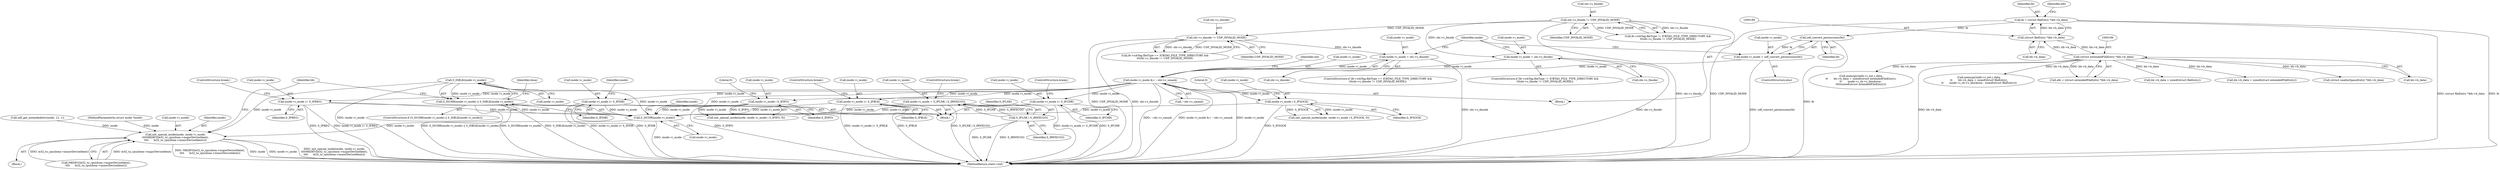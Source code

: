 digraph "0_linux_c03aa9f6e1f938618e6db2e23afef0574efeeb65@pointer" {
"1001109" [label="(Call,S_ISBLK(inode->i_mode))"];
"1001105" [label="(Call,S_ISCHR(inode->i_mode))"];
"1001011" [label="(Call,inode->i_mode |= S_IFREG)"];
"1000678" [label="(Call,inode->i_mode &= ~sbi->s_umask)"];
"1000642" [label="(Call,inode->i_mode = sbi->s_fmode)"];
"1000637" [label="(Call,sbi->s_fmode != UDF_INVALID_MODE)"];
"1000664" [label="(Call,inode->i_mode = sbi->s_dmode)"];
"1000659" [label="(Call,sbi->s_dmode != UDF_INVALID_MODE)"];
"1000672" [label="(Call,inode->i_mode = udf_convert_permissions(fe))"];
"1000676" [label="(Call,udf_convert_permissions(fe))"];
"1000186" [label="(Call,fe = (struct fileEntry *)bh->b_data)"];
"1000188" [label="(Call,(struct fileEntry *)bh->b_data)"];
"1000195" [label="(Call,(struct extendedFileEntry *)bh->b_data)"];
"1000964" [label="(Call,inode->i_mode |= S_IFDIR)"];
"1001034" [label="(Call,inode->i_mode | S_IFIFO)"];
"1001018" [label="(Call,inode->i_mode |= S_IFBLK)"];
"1001066" [label="(Call,inode->i_mode = S_IFLNK | S_IRWXUGO)"];
"1001070" [label="(Call,S_IFLNK | S_IRWXUGO)"];
"1001025" [label="(Call,inode->i_mode |= S_IFCHR)"];
"1001044" [label="(Call,inode->i_mode | S_IFSOCK)"];
"1001104" [label="(Call,S_ISCHR(inode->i_mode) || S_ISBLK(inode->i_mode))"];
"1001126" [label="(Call,init_special_inode(inode, inode->i_mode,\n\t\t\t\tMKDEV(le32_to_cpu(dsea->majorDeviceIdent),\n\t\t\t\t      le32_to_cpu(dsea->minorDeviceIdent))))"];
"1000660" [label="(Call,sbi->s_dmode)"];
"1001067" [label="(Call,inode->i_mode)"];
"1000965" [label="(Call,inode->i_mode)"];
"1000466" [label="(Call,memcpy(iinfo->i_ext.i_data,\n\t\t       bh->b_data + sizeof(struct fileEntry),\n\t\t       inode->i_sb->s_blocksize - sizeof(struct fileEntry)))"];
"1000646" [label="(Call,sbi->s_fmode)"];
"1001035" [label="(Call,inode->i_mode)"];
"1000105" [label="(Block,)"];
"1000970" [label="(Identifier,inode)"];
"1000678" [label="(Call,inode->i_mode &= ~sbi->s_umask)"];
"1001011" [label="(Call,inode->i_mode |= S_IFREG)"];
"1000659" [label="(Call,sbi->s_dmode != UDF_INVALID_MODE)"];
"1000677" [label="(Identifier,fe)"];
"1001049" [label="(Literal,0)"];
"1001023" [label="(ControlStructure,break;)"];
"1000664" [label="(Call,inode->i_mode = sbi->s_dmode)"];
"1001022" [label="(Identifier,S_IFBLK)"];
"1001045" [label="(Call,inode->i_mode)"];
"1000643" [label="(Call,inode->i_mode)"];
"1001109" [label="(Call,S_ISBLK(inode->i_mode))"];
"1000195" [label="(Call,(struct extendedFileEntry *)bh->b_data)"];
"1001012" [label="(Call,inode->i_mode)"];
"1001105" [label="(Call,S_ISCHR(inode->i_mode))"];
"1001125" [label="(Block,)"];
"1000663" [label="(Identifier,UDF_INVALID_MODE)"];
"1000193" [label="(Call,efe = (struct extendedFileEntry *)bh->b_data)"];
"1001019" [label="(Call,inode->i_mode)"];
"1001066" [label="(Call,inode->i_mode = S_IFLNK | S_IRWXUGO)"];
"1001119" [label="(Call,udf_get_extendedattr(inode, 12, 1))"];
"1001038" [label="(Identifier,S_IFIFO)"];
"1001015" [label="(Identifier,S_IFREG)"];
"1001018" [label="(Call,inode->i_mode |= S_IFBLK)"];
"1001032" [label="(Call,init_special_inode(inode, inode->i_mode | S_IFIFO, 0))"];
"1000637" [label="(Call,sbi->s_fmode != UDF_INVALID_MODE)"];
"1001016" [label="(ControlStructure,break;)"];
"1001030" [label="(ControlStructure,break;)"];
"1000186" [label="(Call,fe = (struct fileEntry *)bh->b_data)"];
"1000641" [label="(Identifier,UDF_INVALID_MODE)"];
"1001131" [label="(Call,MKDEV(le32_to_cpu(dsea->majorDeviceIdent),\n\t\t\t\t      le32_to_cpu(dsea->minorDeviceIdent)))"];
"1001071" [label="(Identifier,S_IFLNK)"];
"1001116" [label="(Identifier,dsea)"];
"1000671" [label="(ControlStructure,else)"];
"1000472" [label="(Call,bh->b_data + sizeof(struct fileEntry))"];
"1001034" [label="(Call,inode->i_mode | S_IFIFO)"];
"1000416" [label="(Call,bh->b_data + sizeof(struct extendedFileEntry))"];
"1000673" [label="(Call,inode->i_mode)"];
"1000513" [label="(Call,(struct unallocSpaceEntry *)bh->b_data)"];
"1000197" [label="(Call,bh->b_data)"];
"1000665" [label="(Call,inode->i_mode)"];
"1000194" [label="(Identifier,efe)"];
"1001026" [label="(Call,inode->i_mode)"];
"1000682" [label="(Call,~sbi->s_umask)"];
"1000642" [label="(Call,inode->i_mode = sbi->s_fmode)"];
"1000688" [label="(Identifier,sbi)"];
"1001042" [label="(Call,init_special_inode(inode, inode->i_mode | S_IFSOCK, 0))"];
"1000968" [label="(Identifier,S_IFDIR)"];
"1001111" [label="(Identifier,inode)"];
"1000629" [label="(Call,fe->icbTag.fileType != ICBTAG_FILE_TYPE_DIRECTORY &&\n\t\t\tsbi->s_fmode != UDF_INVALID_MODE)"];
"1001127" [label="(Identifier,inode)"];
"1001106" [label="(Call,inode->i_mode)"];
"1001048" [label="(Identifier,S_IFSOCK)"];
"1000964" [label="(Call,inode->i_mode |= S_IFDIR)"];
"1000638" [label="(Call,sbi->s_fmode)"];
"1000187" [label="(Identifier,fe)"];
"1001110" [label="(Call,inode->i_mode)"];
"1000190" [label="(Call,bh->b_data)"];
"1000628" [label="(ControlStructure,if (fe->icbTag.fileType != ICBTAG_FILE_TYPE_DIRECTORY &&\n\t\t\tsbi->s_fmode != UDF_INVALID_MODE))"];
"1000672" [label="(Call,inode->i_mode = udf_convert_permissions(fe))"];
"1000650" [label="(ControlStructure,if (fe->icbTag.fileType == ICBTAG_FILE_TYPE_DIRECTORY &&\n\t\t\tsbi->s_dmode != UDF_INVALID_MODE))"];
"1000651" [label="(Call,fe->icbTag.fileType == ICBTAG_FILE_TYPE_DIRECTORY &&\n\t\t\tsbi->s_dmode != UDF_INVALID_MODE)"];
"1000680" [label="(Identifier,inode)"];
"1000676" [label="(Call,udf_convert_permissions(fe))"];
"1001145" [label="(MethodReturn,static void)"];
"1001039" [label="(Literal,0)"];
"1001073" [label="(ControlStructure,break;)"];
"1000668" [label="(Call,sbi->s_dmode)"];
"1001044" [label="(Call,inode->i_mode | S_IFSOCK)"];
"1001025" [label="(Call,inode->i_mode |= S_IFCHR)"];
"1001144" [label="(Identifier,bh)"];
"1000104" [label="(MethodParameterIn,struct inode *inode)"];
"1001104" [label="(Call,S_ISCHR(inode->i_mode) || S_ISBLK(inode->i_mode))"];
"1000410" [label="(Call,memcpy(iinfo->i_ext.i_data,\n\t\t       bh->b_data + sizeof(struct extendedFileEntry),\n\t\t       inode->i_sb->s_blocksize -\n\t\t\t\t\tsizeof(struct extendedFileEntry)))"];
"1001128" [label="(Call,inode->i_mode)"];
"1001126" [label="(Call,init_special_inode(inode, inode->i_mode,\n\t\t\t\tMKDEV(le32_to_cpu(dsea->majorDeviceIdent),\n\t\t\t\t      le32_to_cpu(dsea->minorDeviceIdent))))"];
"1000188" [label="(Call,(struct fileEntry *)bh->b_data)"];
"1001103" [label="(ControlStructure,if (S_ISCHR(inode->i_mode) || S_ISBLK(inode->i_mode)))"];
"1001029" [label="(Identifier,S_IFCHR)"];
"1000950" [label="(Block,)"];
"1001072" [label="(Identifier,S_IRWXUGO)"];
"1000679" [label="(Call,inode->i_mode)"];
"1001070" [label="(Call,S_IFLNK | S_IRWXUGO)"];
"1001109" -> "1001104"  [label="AST: "];
"1001109" -> "1001110"  [label="CFG: "];
"1001110" -> "1001109"  [label="AST: "];
"1001104" -> "1001109"  [label="CFG: "];
"1001109" -> "1001145"  [label="DDG: inode->i_mode"];
"1001109" -> "1001104"  [label="DDG: inode->i_mode"];
"1001105" -> "1001109"  [label="DDG: inode->i_mode"];
"1001109" -> "1001126"  [label="DDG: inode->i_mode"];
"1001105" -> "1001104"  [label="AST: "];
"1001105" -> "1001106"  [label="CFG: "];
"1001106" -> "1001105"  [label="AST: "];
"1001111" -> "1001105"  [label="CFG: "];
"1001104" -> "1001105"  [label="CFG: "];
"1001105" -> "1001145"  [label="DDG: inode->i_mode"];
"1001105" -> "1001104"  [label="DDG: inode->i_mode"];
"1001011" -> "1001105"  [label="DDG: inode->i_mode"];
"1000964" -> "1001105"  [label="DDG: inode->i_mode"];
"1000678" -> "1001105"  [label="DDG: inode->i_mode"];
"1001034" -> "1001105"  [label="DDG: inode->i_mode"];
"1001018" -> "1001105"  [label="DDG: inode->i_mode"];
"1001066" -> "1001105"  [label="DDG: inode->i_mode"];
"1001025" -> "1001105"  [label="DDG: inode->i_mode"];
"1001044" -> "1001105"  [label="DDG: inode->i_mode"];
"1001105" -> "1001126"  [label="DDG: inode->i_mode"];
"1001011" -> "1000950"  [label="AST: "];
"1001011" -> "1001015"  [label="CFG: "];
"1001012" -> "1001011"  [label="AST: "];
"1001015" -> "1001011"  [label="AST: "];
"1001016" -> "1001011"  [label="CFG: "];
"1001011" -> "1001145"  [label="DDG: S_IFREG"];
"1001011" -> "1001145"  [label="DDG: inode->i_mode |= S_IFREG"];
"1000678" -> "1001011"  [label="DDG: inode->i_mode"];
"1000678" -> "1000105"  [label="AST: "];
"1000678" -> "1000682"  [label="CFG: "];
"1000679" -> "1000678"  [label="AST: "];
"1000682" -> "1000678"  [label="AST: "];
"1000688" -> "1000678"  [label="CFG: "];
"1000678" -> "1001145"  [label="DDG: ~sbi->s_umask"];
"1000678" -> "1001145"  [label="DDG: inode->i_mode &= ~sbi->s_umask"];
"1000678" -> "1001145"  [label="DDG: inode->i_mode"];
"1000642" -> "1000678"  [label="DDG: inode->i_mode"];
"1000664" -> "1000678"  [label="DDG: inode->i_mode"];
"1000672" -> "1000678"  [label="DDG: inode->i_mode"];
"1000678" -> "1000964"  [label="DDG: inode->i_mode"];
"1000678" -> "1001018"  [label="DDG: inode->i_mode"];
"1000678" -> "1001025"  [label="DDG: inode->i_mode"];
"1000678" -> "1001034"  [label="DDG: inode->i_mode"];
"1000678" -> "1001044"  [label="DDG: inode->i_mode"];
"1000642" -> "1000628"  [label="AST: "];
"1000642" -> "1000646"  [label="CFG: "];
"1000643" -> "1000642"  [label="AST: "];
"1000646" -> "1000642"  [label="AST: "];
"1000680" -> "1000642"  [label="CFG: "];
"1000642" -> "1001145"  [label="DDG: sbi->s_fmode"];
"1000637" -> "1000642"  [label="DDG: sbi->s_fmode"];
"1000637" -> "1000629"  [label="AST: "];
"1000637" -> "1000641"  [label="CFG: "];
"1000638" -> "1000637"  [label="AST: "];
"1000641" -> "1000637"  [label="AST: "];
"1000629" -> "1000637"  [label="CFG: "];
"1000637" -> "1001145"  [label="DDG: sbi->s_fmode"];
"1000637" -> "1001145"  [label="DDG: UDF_INVALID_MODE"];
"1000637" -> "1000629"  [label="DDG: sbi->s_fmode"];
"1000637" -> "1000629"  [label="DDG: UDF_INVALID_MODE"];
"1000637" -> "1000659"  [label="DDG: UDF_INVALID_MODE"];
"1000664" -> "1000650"  [label="AST: "];
"1000664" -> "1000668"  [label="CFG: "];
"1000665" -> "1000664"  [label="AST: "];
"1000668" -> "1000664"  [label="AST: "];
"1000680" -> "1000664"  [label="CFG: "];
"1000664" -> "1001145"  [label="DDG: sbi->s_dmode"];
"1000659" -> "1000664"  [label="DDG: sbi->s_dmode"];
"1000659" -> "1000651"  [label="AST: "];
"1000659" -> "1000663"  [label="CFG: "];
"1000660" -> "1000659"  [label="AST: "];
"1000663" -> "1000659"  [label="AST: "];
"1000651" -> "1000659"  [label="CFG: "];
"1000659" -> "1001145"  [label="DDG: UDF_INVALID_MODE"];
"1000659" -> "1001145"  [label="DDG: sbi->s_dmode"];
"1000659" -> "1000651"  [label="DDG: sbi->s_dmode"];
"1000659" -> "1000651"  [label="DDG: UDF_INVALID_MODE"];
"1000672" -> "1000671"  [label="AST: "];
"1000672" -> "1000676"  [label="CFG: "];
"1000673" -> "1000672"  [label="AST: "];
"1000676" -> "1000672"  [label="AST: "];
"1000680" -> "1000672"  [label="CFG: "];
"1000672" -> "1001145"  [label="DDG: udf_convert_permissions(fe)"];
"1000676" -> "1000672"  [label="DDG: fe"];
"1000676" -> "1000677"  [label="CFG: "];
"1000677" -> "1000676"  [label="AST: "];
"1000676" -> "1001145"  [label="DDG: fe"];
"1000186" -> "1000676"  [label="DDG: fe"];
"1000186" -> "1000105"  [label="AST: "];
"1000186" -> "1000188"  [label="CFG: "];
"1000187" -> "1000186"  [label="AST: "];
"1000188" -> "1000186"  [label="AST: "];
"1000194" -> "1000186"  [label="CFG: "];
"1000186" -> "1001145"  [label="DDG: (struct fileEntry *)bh->b_data"];
"1000186" -> "1001145"  [label="DDG: fe"];
"1000188" -> "1000186"  [label="DDG: bh->b_data"];
"1000188" -> "1000190"  [label="CFG: "];
"1000189" -> "1000188"  [label="AST: "];
"1000190" -> "1000188"  [label="AST: "];
"1000195" -> "1000188"  [label="DDG: bh->b_data"];
"1000188" -> "1000195"  [label="DDG: bh->b_data"];
"1000195" -> "1000193"  [label="AST: "];
"1000195" -> "1000197"  [label="CFG: "];
"1000196" -> "1000195"  [label="AST: "];
"1000197" -> "1000195"  [label="AST: "];
"1000193" -> "1000195"  [label="CFG: "];
"1000195" -> "1001145"  [label="DDG: bh->b_data"];
"1000195" -> "1000193"  [label="DDG: bh->b_data"];
"1000195" -> "1000410"  [label="DDG: bh->b_data"];
"1000195" -> "1000416"  [label="DDG: bh->b_data"];
"1000195" -> "1000466"  [label="DDG: bh->b_data"];
"1000195" -> "1000472"  [label="DDG: bh->b_data"];
"1000195" -> "1000513"  [label="DDG: bh->b_data"];
"1000964" -> "1000950"  [label="AST: "];
"1000964" -> "1000968"  [label="CFG: "];
"1000965" -> "1000964"  [label="AST: "];
"1000968" -> "1000964"  [label="AST: "];
"1000970" -> "1000964"  [label="CFG: "];
"1000964" -> "1001145"  [label="DDG: inode->i_mode |= S_IFDIR"];
"1000964" -> "1001145"  [label="DDG: S_IFDIR"];
"1001034" -> "1001032"  [label="AST: "];
"1001034" -> "1001038"  [label="CFG: "];
"1001035" -> "1001034"  [label="AST: "];
"1001038" -> "1001034"  [label="AST: "];
"1001039" -> "1001034"  [label="CFG: "];
"1001034" -> "1001145"  [label="DDG: S_IFIFO"];
"1001034" -> "1001032"  [label="DDG: inode->i_mode"];
"1001034" -> "1001032"  [label="DDG: S_IFIFO"];
"1001018" -> "1000950"  [label="AST: "];
"1001018" -> "1001022"  [label="CFG: "];
"1001019" -> "1001018"  [label="AST: "];
"1001022" -> "1001018"  [label="AST: "];
"1001023" -> "1001018"  [label="CFG: "];
"1001018" -> "1001145"  [label="DDG: inode->i_mode |= S_IFBLK"];
"1001018" -> "1001145"  [label="DDG: S_IFBLK"];
"1001066" -> "1000950"  [label="AST: "];
"1001066" -> "1001070"  [label="CFG: "];
"1001067" -> "1001066"  [label="AST: "];
"1001070" -> "1001066"  [label="AST: "];
"1001073" -> "1001066"  [label="CFG: "];
"1001066" -> "1001145"  [label="DDG: S_IFLNK | S_IRWXUGO"];
"1001070" -> "1001066"  [label="DDG: S_IFLNK"];
"1001070" -> "1001066"  [label="DDG: S_IRWXUGO"];
"1001070" -> "1001072"  [label="CFG: "];
"1001071" -> "1001070"  [label="AST: "];
"1001072" -> "1001070"  [label="AST: "];
"1001070" -> "1001145"  [label="DDG: S_IRWXUGO"];
"1001070" -> "1001145"  [label="DDG: S_IFLNK"];
"1001025" -> "1000950"  [label="AST: "];
"1001025" -> "1001029"  [label="CFG: "];
"1001026" -> "1001025"  [label="AST: "];
"1001029" -> "1001025"  [label="AST: "];
"1001030" -> "1001025"  [label="CFG: "];
"1001025" -> "1001145"  [label="DDG: S_IFCHR"];
"1001025" -> "1001145"  [label="DDG: inode->i_mode |= S_IFCHR"];
"1001044" -> "1001042"  [label="AST: "];
"1001044" -> "1001048"  [label="CFG: "];
"1001045" -> "1001044"  [label="AST: "];
"1001048" -> "1001044"  [label="AST: "];
"1001049" -> "1001044"  [label="CFG: "];
"1001044" -> "1001145"  [label="DDG: S_IFSOCK"];
"1001044" -> "1001042"  [label="DDG: inode->i_mode"];
"1001044" -> "1001042"  [label="DDG: S_IFSOCK"];
"1001104" -> "1001103"  [label="AST: "];
"1001116" -> "1001104"  [label="CFG: "];
"1001144" -> "1001104"  [label="CFG: "];
"1001104" -> "1001145"  [label="DDG: S_ISCHR(inode->i_mode)"];
"1001104" -> "1001145"  [label="DDG: S_ISBLK(inode->i_mode)"];
"1001104" -> "1001145"  [label="DDG: S_ISCHR(inode->i_mode) || S_ISBLK(inode->i_mode)"];
"1001126" -> "1001125"  [label="AST: "];
"1001126" -> "1001131"  [label="CFG: "];
"1001127" -> "1001126"  [label="AST: "];
"1001128" -> "1001126"  [label="AST: "];
"1001131" -> "1001126"  [label="AST: "];
"1001144" -> "1001126"  [label="CFG: "];
"1001126" -> "1001145"  [label="DDG: inode"];
"1001126" -> "1001145"  [label="DDG: inode->i_mode"];
"1001126" -> "1001145"  [label="DDG: init_special_inode(inode, inode->i_mode,\n\t\t\t\tMKDEV(le32_to_cpu(dsea->majorDeviceIdent),\n\t\t\t\t      le32_to_cpu(dsea->minorDeviceIdent)))"];
"1001126" -> "1001145"  [label="DDG: MKDEV(le32_to_cpu(dsea->majorDeviceIdent),\n\t\t\t\t      le32_to_cpu(dsea->minorDeviceIdent))"];
"1001119" -> "1001126"  [label="DDG: inode"];
"1000104" -> "1001126"  [label="DDG: inode"];
"1001131" -> "1001126"  [label="DDG: le32_to_cpu(dsea->majorDeviceIdent)"];
"1001131" -> "1001126"  [label="DDG: le32_to_cpu(dsea->minorDeviceIdent)"];
}
